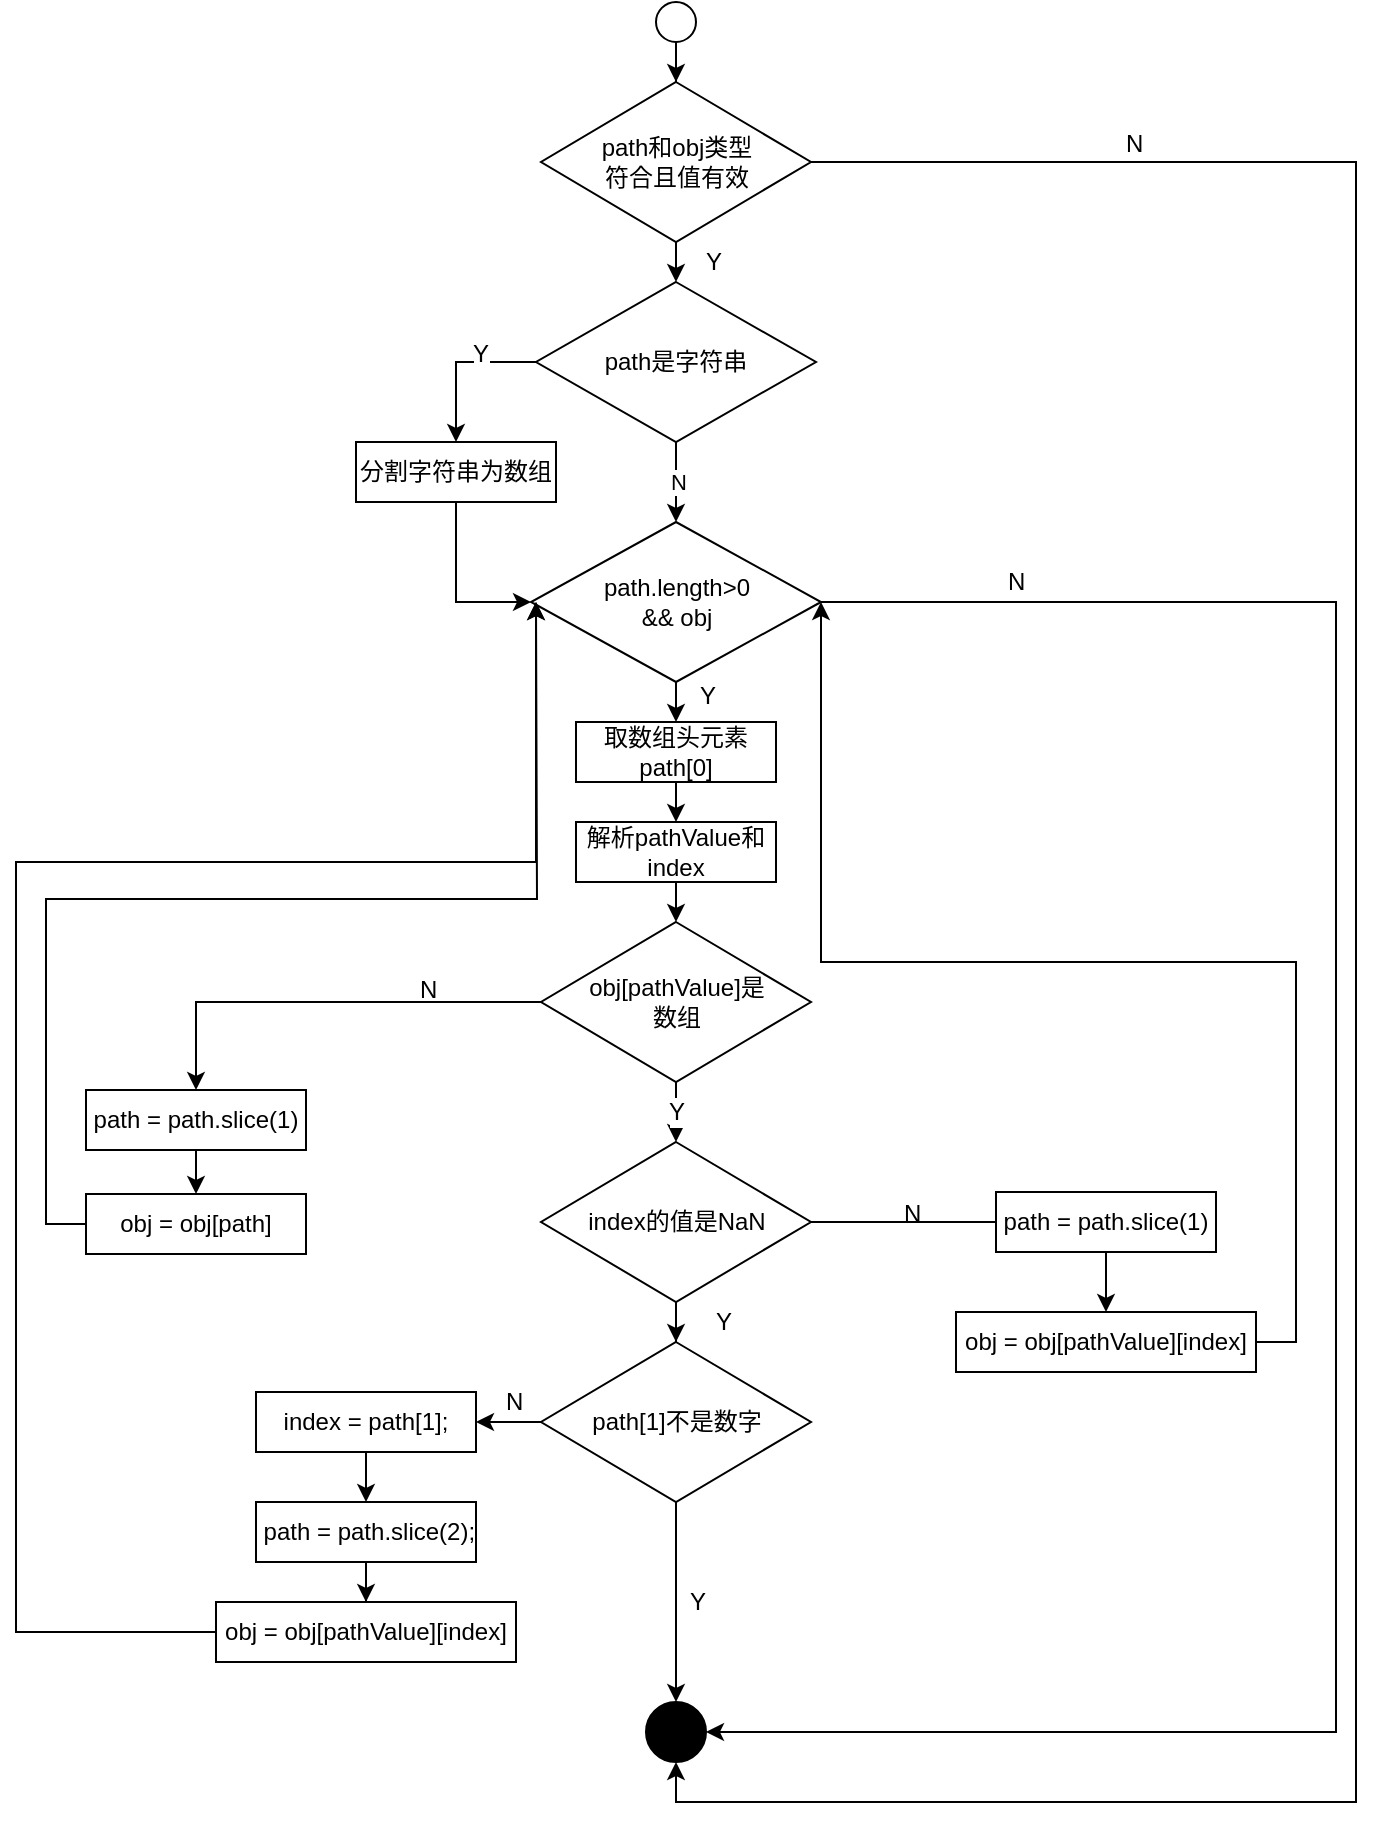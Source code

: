 <mxfile pages="1" version="11.2.2" type="github"><diagram id="uzRFNXJDdj_q48pncQ83" name="第 1 页"><mxGraphModel dx="946" dy="592" grid="1" gridSize="10" guides="1" tooltips="1" connect="1" arrows="1" fold="1" page="1" pageScale="1" pageWidth="827" pageHeight="1169" math="0" shadow="0"><root><mxCell id="0"/><mxCell id="1" parent="0"/><mxCell id="rGP53mLf7yL2IEDswJrP-5" style="edgeStyle=orthogonalEdgeStyle;rounded=0;orthogonalLoop=1;jettySize=auto;html=1;exitX=0.5;exitY=1;exitDx=0;exitDy=0;" edge="1" parent="1" source="rGP53mLf7yL2IEDswJrP-1" target="rGP53mLf7yL2IEDswJrP-2"><mxGeometry relative="1" as="geometry"/></mxCell><mxCell id="rGP53mLf7yL2IEDswJrP-1" value="" style="ellipse;whiteSpace=wrap;html=1;aspect=fixed;" vertex="1" parent="1"><mxGeometry x="380" y="10" width="20" height="20" as="geometry"/></mxCell><mxCell id="rGP53mLf7yL2IEDswJrP-17" style="edgeStyle=orthogonalEdgeStyle;rounded=0;orthogonalLoop=1;jettySize=auto;html=1;exitX=0.5;exitY=1;exitDx=0;exitDy=0;entryX=0.5;entryY=0;entryDx=0;entryDy=0;" edge="1" parent="1" source="rGP53mLf7yL2IEDswJrP-2" target="rGP53mLf7yL2IEDswJrP-6"><mxGeometry relative="1" as="geometry"/></mxCell><mxCell id="rGP53mLf7yL2IEDswJrP-81" style="edgeStyle=orthogonalEdgeStyle;rounded=0;orthogonalLoop=1;jettySize=auto;html=1;exitX=1;exitY=0.5;exitDx=0;exitDy=0;entryX=0.5;entryY=1;entryDx=0;entryDy=0;" edge="1" parent="1" source="rGP53mLf7yL2IEDswJrP-2" target="rGP53mLf7yL2IEDswJrP-57"><mxGeometry relative="1" as="geometry"><mxPoint x="420" y="900" as="targetPoint"/><Array as="points"><mxPoint x="730" y="90"/><mxPoint x="730" y="910"/><mxPoint x="390" y="910"/></Array></mxGeometry></mxCell><mxCell id="rGP53mLf7yL2IEDswJrP-2" value="path和obj类型&lt;br&gt;符合且值有效" style="rhombus;whiteSpace=wrap;html=1;" vertex="1" parent="1"><mxGeometry x="322.5" y="50" width="135" height="80" as="geometry"/></mxCell><mxCell id="rGP53mLf7yL2IEDswJrP-7" value="N" style="edgeStyle=orthogonalEdgeStyle;rounded=0;orthogonalLoop=1;jettySize=auto;html=1;exitX=0.5;exitY=1;exitDx=0;exitDy=0;" edge="1" parent="1" source="rGP53mLf7yL2IEDswJrP-6"><mxGeometry relative="1" as="geometry"><mxPoint x="390" y="270" as="targetPoint"/></mxGeometry></mxCell><mxCell id="rGP53mLf7yL2IEDswJrP-13" style="edgeStyle=orthogonalEdgeStyle;rounded=0;orthogonalLoop=1;jettySize=auto;html=1;exitX=0;exitY=0.5;exitDx=0;exitDy=0;entryX=0.5;entryY=0;entryDx=0;entryDy=0;" edge="1" parent="1" source="rGP53mLf7yL2IEDswJrP-6" target="rGP53mLf7yL2IEDswJrP-12"><mxGeometry relative="1" as="geometry"/></mxCell><mxCell id="rGP53mLf7yL2IEDswJrP-66" value="Y" style="text;html=1;resizable=0;points=[];align=center;verticalAlign=middle;labelBackgroundColor=#ffffff;" vertex="1" connectable="0" parent="rGP53mLf7yL2IEDswJrP-13"><mxGeometry x="-0.3" y="-4" relative="1" as="geometry"><mxPoint as="offset"/></mxGeometry></mxCell><mxCell id="rGP53mLf7yL2IEDswJrP-6" value="path是字符串" style="rhombus;whiteSpace=wrap;html=1;" vertex="1" parent="1"><mxGeometry x="320" y="150" width="140" height="80" as="geometry"/></mxCell><mxCell id="rGP53mLf7yL2IEDswJrP-18" style="edgeStyle=orthogonalEdgeStyle;rounded=0;orthogonalLoop=1;jettySize=auto;html=1;exitX=1;exitY=0.5;exitDx=0;exitDy=0;entryX=0.5;entryY=0;entryDx=0;entryDy=0;" edge="1" parent="1" source="rGP53mLf7yL2IEDswJrP-10" target="rGP53mLf7yL2IEDswJrP-16"><mxGeometry relative="1" as="geometry"/></mxCell><mxCell id="rGP53mLf7yL2IEDswJrP-69" style="edgeStyle=orthogonalEdgeStyle;rounded=0;orthogonalLoop=1;jettySize=auto;html=1;exitX=0.5;exitY=0;exitDx=0;exitDy=0;entryX=1;entryY=0.5;entryDx=0;entryDy=0;" edge="1" parent="1" source="rGP53mLf7yL2IEDswJrP-10" target="rGP53mLf7yL2IEDswJrP-57"><mxGeometry relative="1" as="geometry"><mxPoint x="790" y="891" as="targetPoint"/><Array as="points"><mxPoint x="720" y="310"/><mxPoint x="720" y="875"/></Array></mxGeometry></mxCell><mxCell id="rGP53mLf7yL2IEDswJrP-10" value="&lt;span style=&quot;white-space: normal&quot;&gt;path.length&amp;gt;0&lt;br&gt;&amp;amp;&amp;amp; obj&lt;br&gt;&lt;/span&gt;" style="rhombus;whiteSpace=wrap;html=1;direction=south;" vertex="1" parent="1"><mxGeometry x="317.5" y="270" width="145" height="80" as="geometry"/></mxCell><mxCell id="rGP53mLf7yL2IEDswJrP-14" style="edgeStyle=orthogonalEdgeStyle;rounded=0;orthogonalLoop=1;jettySize=auto;html=1;exitX=0.5;exitY=1;exitDx=0;exitDy=0;entryX=0.5;entryY=1;entryDx=0;entryDy=0;" edge="1" parent="1" source="rGP53mLf7yL2IEDswJrP-12" target="rGP53mLf7yL2IEDswJrP-10"><mxGeometry relative="1" as="geometry"/></mxCell><mxCell id="rGP53mLf7yL2IEDswJrP-12" value="分割字符串为数组" style="rounded=0;whiteSpace=wrap;html=1;" vertex="1" parent="1"><mxGeometry x="230" y="230" width="100" height="30" as="geometry"/></mxCell><mxCell id="rGP53mLf7yL2IEDswJrP-20" style="edgeStyle=orthogonalEdgeStyle;rounded=0;orthogonalLoop=1;jettySize=auto;html=1;exitX=0.5;exitY=1;exitDx=0;exitDy=0;entryX=0.5;entryY=0;entryDx=0;entryDy=0;" edge="1" parent="1" source="rGP53mLf7yL2IEDswJrP-16" target="rGP53mLf7yL2IEDswJrP-19"><mxGeometry relative="1" as="geometry"/></mxCell><mxCell id="rGP53mLf7yL2IEDswJrP-16" value="取数组头元素path[0]" style="rounded=0;whiteSpace=wrap;html=1;" vertex="1" parent="1"><mxGeometry x="340" y="370" width="100" height="30" as="geometry"/></mxCell><mxCell id="rGP53mLf7yL2IEDswJrP-23" style="edgeStyle=orthogonalEdgeStyle;rounded=0;orthogonalLoop=1;jettySize=auto;html=1;exitX=0.5;exitY=1;exitDx=0;exitDy=0;entryX=0.5;entryY=0;entryDx=0;entryDy=0;" edge="1" parent="1" source="rGP53mLf7yL2IEDswJrP-19" target="rGP53mLf7yL2IEDswJrP-22"><mxGeometry relative="1" as="geometry"/></mxCell><mxCell id="rGP53mLf7yL2IEDswJrP-19" value="解析pathValue和index" style="rounded=0;whiteSpace=wrap;html=1;" vertex="1" parent="1"><mxGeometry x="340" y="420" width="100" height="30" as="geometry"/></mxCell><mxCell id="rGP53mLf7yL2IEDswJrP-25" style="edgeStyle=orthogonalEdgeStyle;rounded=0;orthogonalLoop=1;jettySize=auto;html=1;exitX=0.5;exitY=1;exitDx=0;exitDy=0;" edge="1" parent="1" source="rGP53mLf7yL2IEDswJrP-22"><mxGeometry relative="1" as="geometry"><mxPoint x="390" y="580" as="targetPoint"/></mxGeometry></mxCell><mxCell id="rGP53mLf7yL2IEDswJrP-26" value="Y" style="text;html=1;resizable=0;points=[];align=center;verticalAlign=middle;labelBackgroundColor=#ffffff;" vertex="1" connectable="0" parent="rGP53mLf7yL2IEDswJrP-25"><mxGeometry y="2" relative="1" as="geometry"><mxPoint x="-2" as="offset"/></mxGeometry></mxCell><mxCell id="rGP53mLf7yL2IEDswJrP-34" style="edgeStyle=orthogonalEdgeStyle;rounded=0;orthogonalLoop=1;jettySize=auto;html=1;exitX=0;exitY=0.5;exitDx=0;exitDy=0;entryX=0.5;entryY=0;entryDx=0;entryDy=0;" edge="1" parent="1" source="rGP53mLf7yL2IEDswJrP-22" target="rGP53mLf7yL2IEDswJrP-35"><mxGeometry relative="1" as="geometry"><mxPoint x="190" y="540" as="targetPoint"/></mxGeometry></mxCell><mxCell id="rGP53mLf7yL2IEDswJrP-22" value="obj[pathValue]是&lt;br&gt;数组" style="rhombus;whiteSpace=wrap;html=1;" vertex="1" parent="1"><mxGeometry x="322.5" y="470" width="135" height="80" as="geometry"/></mxCell><mxCell id="rGP53mLf7yL2IEDswJrP-30" style="edgeStyle=orthogonalEdgeStyle;rounded=0;orthogonalLoop=1;jettySize=auto;html=1;exitX=0.5;exitY=1;exitDx=0;exitDy=0;" edge="1" parent="1" source="rGP53mLf7yL2IEDswJrP-27" target="rGP53mLf7yL2IEDswJrP-28"><mxGeometry relative="1" as="geometry"/></mxCell><mxCell id="rGP53mLf7yL2IEDswJrP-39" style="edgeStyle=orthogonalEdgeStyle;rounded=0;orthogonalLoop=1;jettySize=auto;html=1;exitX=1;exitY=0.5;exitDx=0;exitDy=0;" edge="1" parent="1" source="rGP53mLf7yL2IEDswJrP-27"><mxGeometry relative="1" as="geometry"><mxPoint x="560" y="620" as="targetPoint"/></mxGeometry></mxCell><mxCell id="rGP53mLf7yL2IEDswJrP-27" value="index的值是NaN" style="rhombus;whiteSpace=wrap;html=1;" vertex="1" parent="1"><mxGeometry x="322.5" y="580" width="135" height="80" as="geometry"/></mxCell><mxCell id="rGP53mLf7yL2IEDswJrP-55" style="edgeStyle=orthogonalEdgeStyle;rounded=0;orthogonalLoop=1;jettySize=auto;html=1;exitX=0;exitY=0.5;exitDx=0;exitDy=0;entryX=1;entryY=0.5;entryDx=0;entryDy=0;" edge="1" parent="1" source="rGP53mLf7yL2IEDswJrP-28" target="rGP53mLf7yL2IEDswJrP-48"><mxGeometry relative="1" as="geometry"/></mxCell><mxCell id="rGP53mLf7yL2IEDswJrP-63" style="edgeStyle=orthogonalEdgeStyle;rounded=0;orthogonalLoop=1;jettySize=auto;html=1;exitX=0.5;exitY=1;exitDx=0;exitDy=0;" edge="1" parent="1" source="rGP53mLf7yL2IEDswJrP-28" target="rGP53mLf7yL2IEDswJrP-57"><mxGeometry relative="1" as="geometry"/></mxCell><mxCell id="rGP53mLf7yL2IEDswJrP-28" value="path[1]不是数字" style="rhombus;whiteSpace=wrap;html=1;" vertex="1" parent="1"><mxGeometry x="322.5" y="680" width="135" height="80" as="geometry"/></mxCell><mxCell id="rGP53mLf7yL2IEDswJrP-38" style="edgeStyle=orthogonalEdgeStyle;rounded=0;orthogonalLoop=1;jettySize=auto;html=1;exitX=0.5;exitY=1;exitDx=0;exitDy=0;entryX=0.5;entryY=0;entryDx=0;entryDy=0;" edge="1" parent="1" source="rGP53mLf7yL2IEDswJrP-35" target="rGP53mLf7yL2IEDswJrP-37"><mxGeometry relative="1" as="geometry"/></mxCell><mxCell id="rGP53mLf7yL2IEDswJrP-35" value="path = path.slice(1)" style="rounded=0;whiteSpace=wrap;html=1;" vertex="1" parent="1"><mxGeometry x="95" y="554" width="110" height="30" as="geometry"/></mxCell><mxCell id="rGP53mLf7yL2IEDswJrP-75" style="edgeStyle=orthogonalEdgeStyle;rounded=0;orthogonalLoop=1;jettySize=auto;html=1;exitX=0;exitY=0.5;exitDx=0;exitDy=0;" edge="1" parent="1" source="rGP53mLf7yL2IEDswJrP-37"><mxGeometry relative="1" as="geometry"><mxPoint x="320" y="310" as="targetPoint"/></mxGeometry></mxCell><mxCell id="rGP53mLf7yL2IEDswJrP-37" value="obj = obj[path]" style="rounded=0;whiteSpace=wrap;html=1;" vertex="1" parent="1"><mxGeometry x="95" y="606" width="110" height="30" as="geometry"/></mxCell><mxCell id="rGP53mLf7yL2IEDswJrP-43" style="edgeStyle=orthogonalEdgeStyle;rounded=0;orthogonalLoop=1;jettySize=auto;html=1;exitX=0.5;exitY=1;exitDx=0;exitDy=0;entryX=0.5;entryY=0;entryDx=0;entryDy=0;" edge="1" parent="1" source="rGP53mLf7yL2IEDswJrP-40" target="rGP53mLf7yL2IEDswJrP-42"><mxGeometry relative="1" as="geometry"/></mxCell><mxCell id="rGP53mLf7yL2IEDswJrP-40" value="path = path.slice(1)" style="rounded=0;whiteSpace=wrap;html=1;" vertex="1" parent="1"><mxGeometry x="550" y="605" width="110" height="30" as="geometry"/></mxCell><mxCell id="rGP53mLf7yL2IEDswJrP-78" style="edgeStyle=orthogonalEdgeStyle;rounded=0;orthogonalLoop=1;jettySize=auto;html=1;exitX=1;exitY=0.5;exitDx=0;exitDy=0;entryX=0.5;entryY=0;entryDx=0;entryDy=0;" edge="1" parent="1" source="rGP53mLf7yL2IEDswJrP-42" target="rGP53mLf7yL2IEDswJrP-10"><mxGeometry relative="1" as="geometry"><mxPoint x="490" y="330" as="targetPoint"/><Array as="points"><mxPoint x="700" y="680"/><mxPoint x="700" y="490"/><mxPoint x="463" y="490"/></Array></mxGeometry></mxCell><mxCell id="rGP53mLf7yL2IEDswJrP-42" value="&lt;span style=&quot;text-align: left ; white-space: nowrap&quot;&gt;obj = obj[pathValue][index]&lt;/span&gt;" style="rounded=0;whiteSpace=wrap;html=1;" vertex="1" parent="1"><mxGeometry x="530" y="665" width="150" height="30" as="geometry"/></mxCell><mxCell id="rGP53mLf7yL2IEDswJrP-44" value="N" style="text;html=1;resizable=0;points=[];autosize=1;align=left;verticalAlign=top;spacingTop=-4;" vertex="1" parent="1"><mxGeometry x="502" y="606" width="20" height="20" as="geometry"/></mxCell><mxCell id="rGP53mLf7yL2IEDswJrP-45" value="Y" style="text;html=1;resizable=0;points=[];autosize=1;align=left;verticalAlign=top;spacingTop=-4;" vertex="1" parent="1"><mxGeometry x="408" y="660" width="20" height="20" as="geometry"/></mxCell><mxCell id="rGP53mLf7yL2IEDswJrP-53" style="edgeStyle=orthogonalEdgeStyle;rounded=0;orthogonalLoop=1;jettySize=auto;html=1;exitX=0.5;exitY=1;exitDx=0;exitDy=0;entryX=0.5;entryY=0;entryDx=0;entryDy=0;" edge="1" parent="1" source="rGP53mLf7yL2IEDswJrP-48" target="rGP53mLf7yL2IEDswJrP-49"><mxGeometry relative="1" as="geometry"/></mxCell><mxCell id="rGP53mLf7yL2IEDswJrP-48" value="&lt;span style=&quot;text-align: left ; white-space: nowrap&quot;&gt;index = path[1];&lt;/span&gt;" style="rounded=0;whiteSpace=wrap;html=1;" vertex="1" parent="1"><mxGeometry x="180" y="705" width="110" height="30" as="geometry"/></mxCell><mxCell id="rGP53mLf7yL2IEDswJrP-54" style="edgeStyle=orthogonalEdgeStyle;rounded=0;orthogonalLoop=1;jettySize=auto;html=1;exitX=0.5;exitY=1;exitDx=0;exitDy=0;" edge="1" parent="1" source="rGP53mLf7yL2IEDswJrP-49" target="rGP53mLf7yL2IEDswJrP-50"><mxGeometry relative="1" as="geometry"/></mxCell><mxCell id="rGP53mLf7yL2IEDswJrP-49" value="&lt;span style=&quot;text-align: left ; white-space: nowrap&quot;&gt;&amp;nbsp;path = path.slice(2);&lt;/span&gt;" style="rounded=0;whiteSpace=wrap;html=1;" vertex="1" parent="1"><mxGeometry x="180" y="760" width="110" height="30" as="geometry"/></mxCell><mxCell id="rGP53mLf7yL2IEDswJrP-79" style="edgeStyle=orthogonalEdgeStyle;rounded=0;orthogonalLoop=1;jettySize=auto;html=1;exitX=0;exitY=0.5;exitDx=0;exitDy=0;" edge="1" parent="1" source="rGP53mLf7yL2IEDswJrP-50"><mxGeometry relative="1" as="geometry"><mxPoint x="320" y="310" as="targetPoint"/><Array as="points"><mxPoint x="60" y="825"/><mxPoint x="60" y="440"/><mxPoint x="320" y="440"/></Array></mxGeometry></mxCell><mxCell id="rGP53mLf7yL2IEDswJrP-50" value="&lt;span style=&quot;text-align: left ; white-space: nowrap&quot;&gt;obj = obj[pathValue][index]&lt;/span&gt;" style="rounded=0;whiteSpace=wrap;html=1;" vertex="1" parent="1"><mxGeometry x="160" y="810" width="150" height="30" as="geometry"/></mxCell><mxCell id="rGP53mLf7yL2IEDswJrP-56" value="Y" style="text;html=1;resizable=0;points=[];autosize=1;align=left;verticalAlign=top;spacingTop=-4;" vertex="1" parent="1"><mxGeometry x="395" y="800" width="20" height="20" as="geometry"/></mxCell><mxCell id="rGP53mLf7yL2IEDswJrP-57" value="" style="ellipse;whiteSpace=wrap;html=1;aspect=fixed;fillColor=#000000;" vertex="1" parent="1"><mxGeometry x="375" y="860" width="30" height="30" as="geometry"/></mxCell><mxCell id="rGP53mLf7yL2IEDswJrP-67" value="Y" style="text;html=1;resizable=0;points=[];autosize=1;align=left;verticalAlign=top;spacingTop=-4;" vertex="1" parent="1"><mxGeometry x="400" y="347" width="20" height="20" as="geometry"/></mxCell><mxCell id="rGP53mLf7yL2IEDswJrP-68" value="N" style="text;html=1;resizable=0;points=[];autosize=1;align=left;verticalAlign=top;spacingTop=-4;" vertex="1" parent="1"><mxGeometry x="303" y="700" width="20" height="20" as="geometry"/></mxCell><mxCell id="rGP53mLf7yL2IEDswJrP-70" value="N" style="text;html=1;resizable=0;points=[];autosize=1;align=left;verticalAlign=top;spacingTop=-4;" vertex="1" parent="1"><mxGeometry x="554" y="290" width="20" height="20" as="geometry"/></mxCell><mxCell id="rGP53mLf7yL2IEDswJrP-80" value="Y" style="text;html=1;resizable=0;points=[];autosize=1;align=left;verticalAlign=top;spacingTop=-4;" vertex="1" parent="1"><mxGeometry x="403" y="130" width="20" height="20" as="geometry"/></mxCell><mxCell id="rGP53mLf7yL2IEDswJrP-82" value="N" style="text;html=1;resizable=0;points=[];autosize=1;align=left;verticalAlign=top;spacingTop=-4;" vertex="1" parent="1"><mxGeometry x="613" y="71" width="20" height="20" as="geometry"/></mxCell><mxCell id="rGP53mLf7yL2IEDswJrP-83" value="N" style="text;html=1;resizable=0;points=[];autosize=1;align=left;verticalAlign=top;spacingTop=-4;" vertex="1" parent="1"><mxGeometry x="260" y="494" width="20" height="20" as="geometry"/></mxCell></root></mxGraphModel></diagram></mxfile>